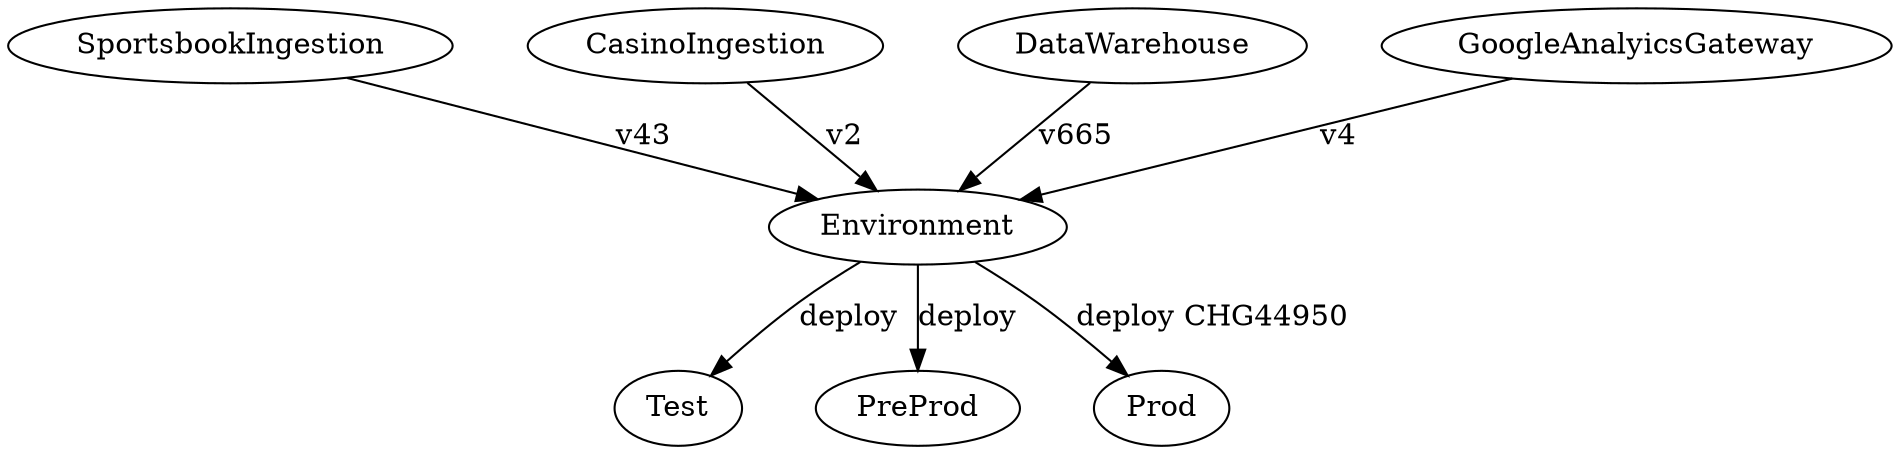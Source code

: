 digraph G { nodesep=0.5
  SportsbookIngestion -> Environment[label="v43"]
  CasinoIngestion -> Environment[label="v2"]
  DataWarehouse -> Environment[label="v665"]
  GoogleAnalyicsGateway -> Environment[label="v4"]

  Environment -> Test[label="deploy"]
  Environment -> PreProd[label="deploy"]
  Environment -> Prod[label="deploy CHG44950"]
}
